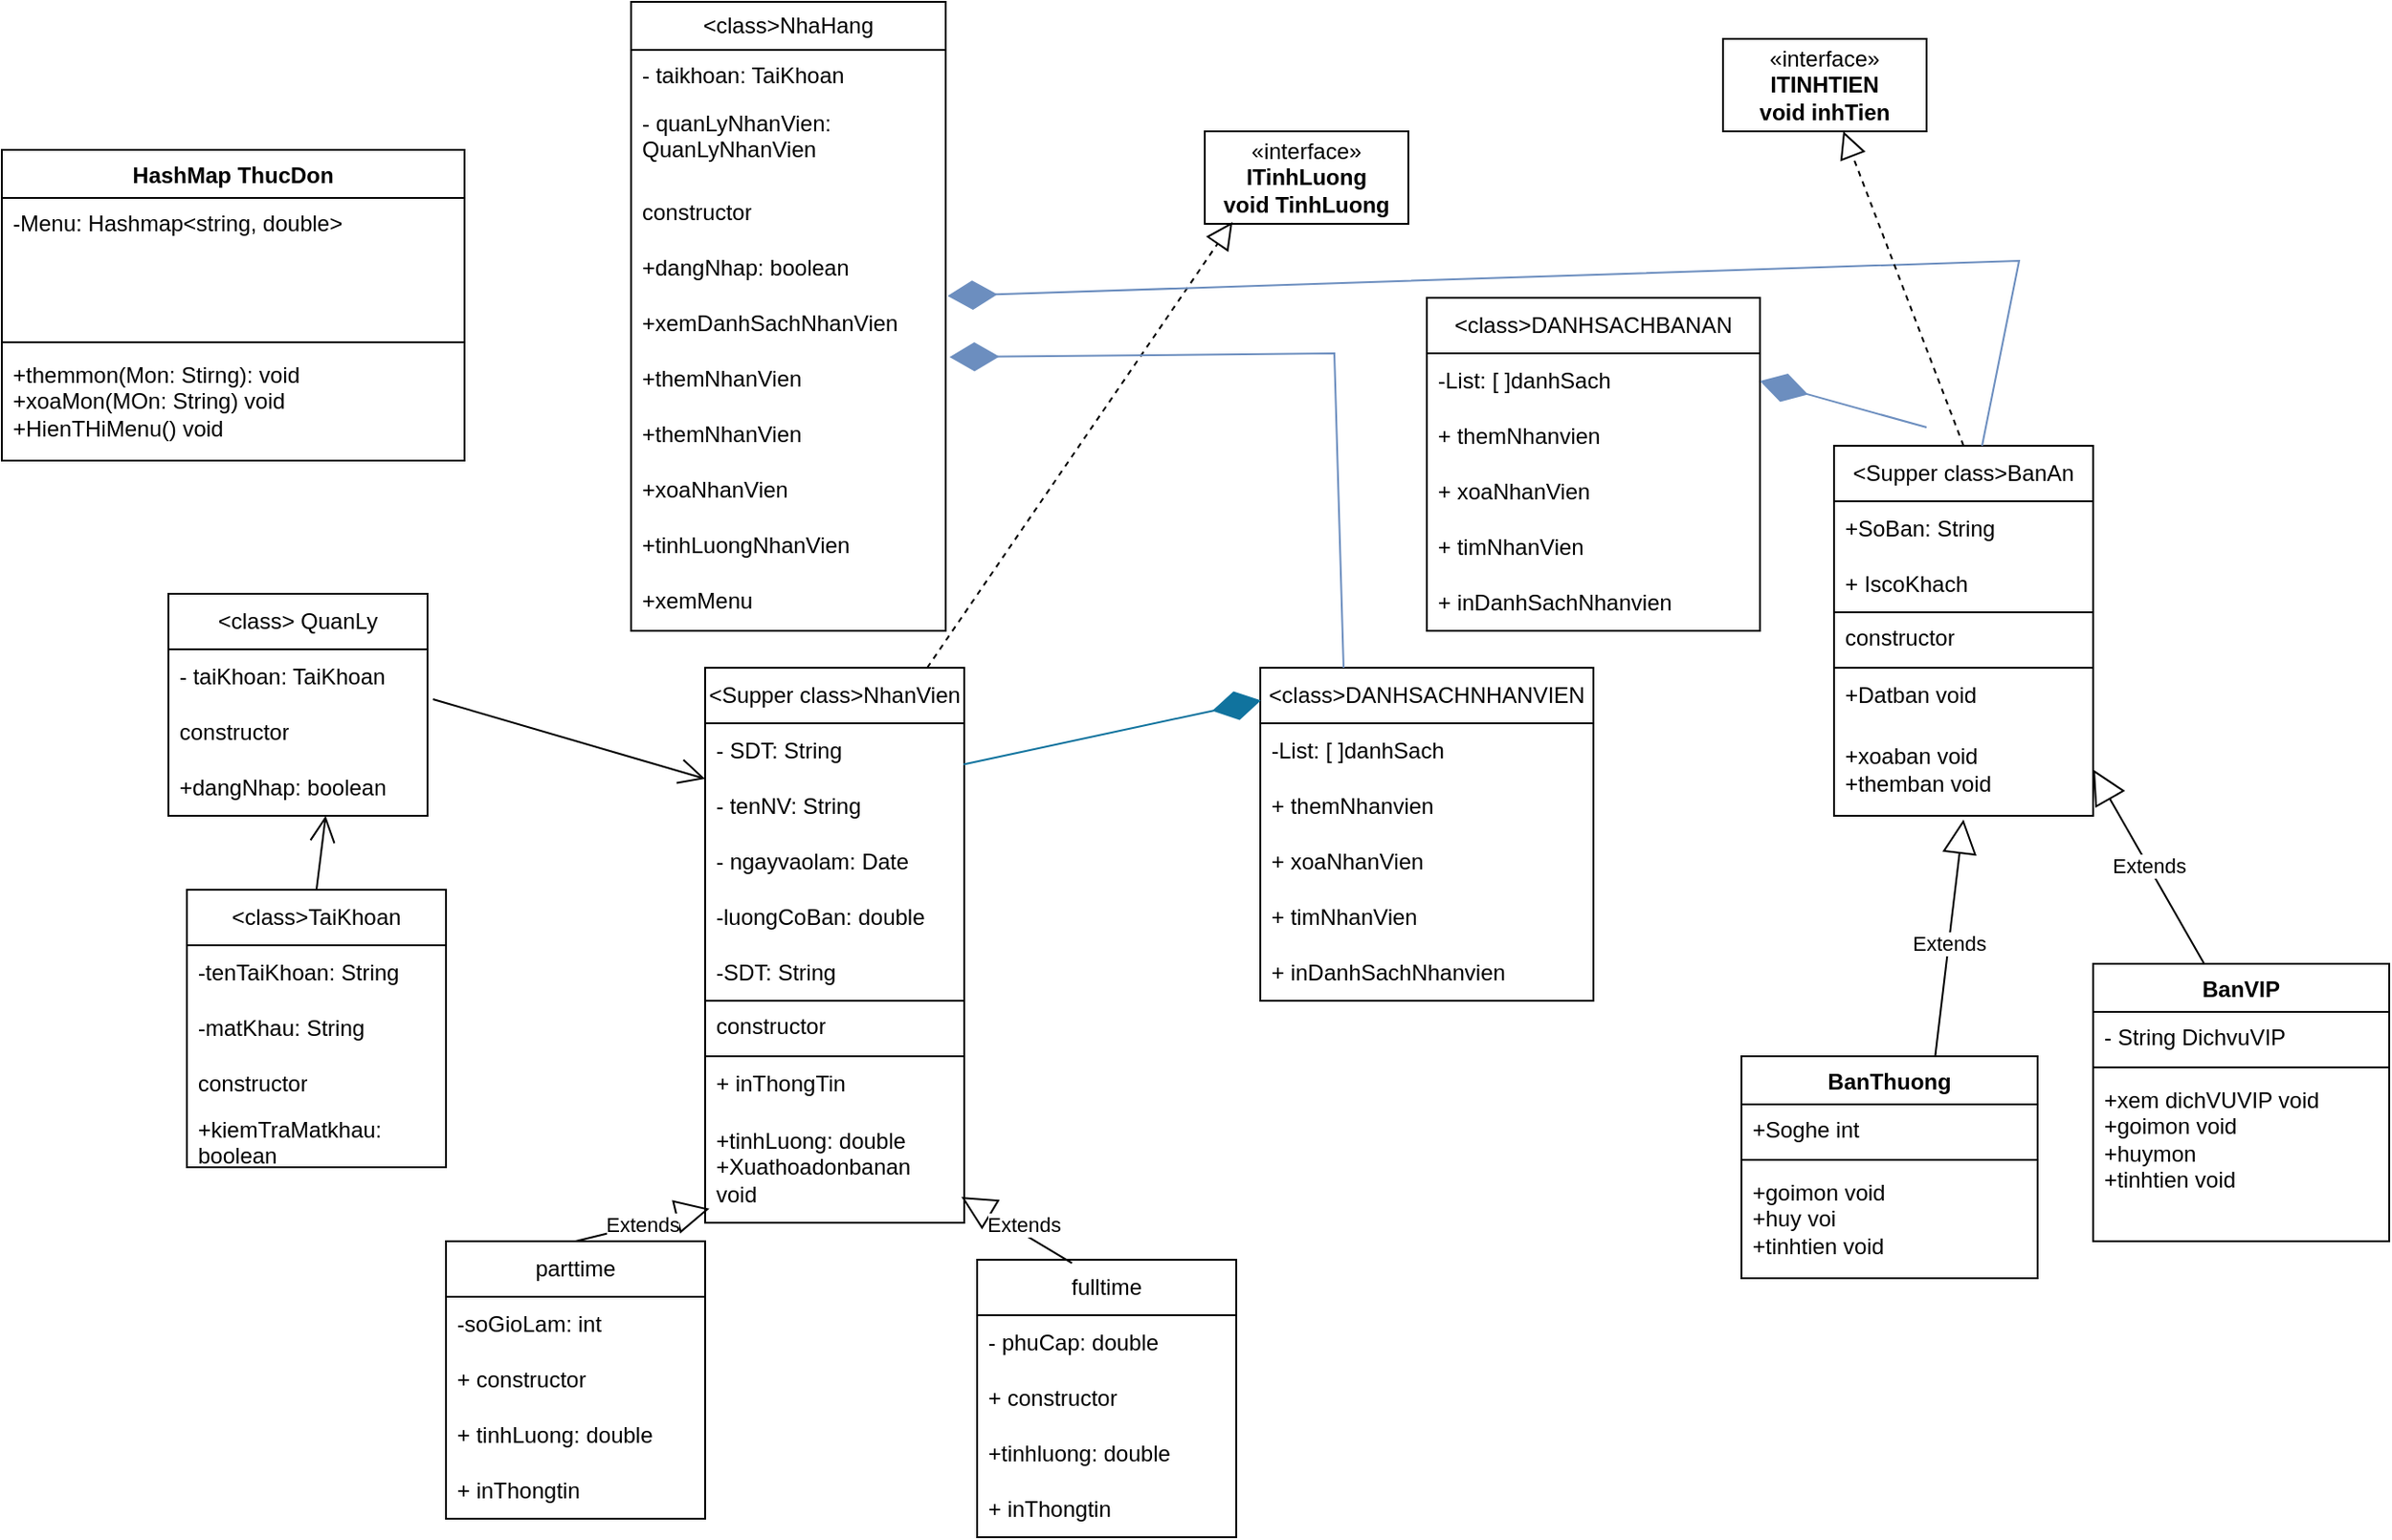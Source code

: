 <mxfile version="25.0.3">
  <diagram name="Trang-1" id="LULvLW1KIduPpgqFY6G2">
    <mxGraphModel dx="1184" dy="625" grid="1" gridSize="10" guides="1" tooltips="1" connect="1" arrows="1" fold="1" page="1" pageScale="1" pageWidth="1654" pageHeight="2336" math="0" shadow="0">
      <root>
        <mxCell id="0" />
        <mxCell id="1" parent="0" />
        <mxCell id="olPiNj3pjFvJZjpQiCiZ-9" value="" style="group" parent="1" vertex="1" connectable="0">
          <mxGeometry x="250" y="50" width="770" height="820" as="geometry" />
        </mxCell>
        <mxCell id="4YUMYSHRzpaiUrm7RpP6-1" value="&amp;lt;Supper class&amp;gt;NhanVien" style="swimlane;fontStyle=0;childLayout=stackLayout;horizontal=1;startSize=30;horizontalStack=0;resizeParent=1;resizeParentMax=0;resizeLast=0;collapsible=1;marginBottom=0;whiteSpace=wrap;html=1;" parent="olPiNj3pjFvJZjpQiCiZ-9" vertex="1">
          <mxGeometry x="290" y="360" width="140" height="300" as="geometry" />
        </mxCell>
        <mxCell id="4YUMYSHRzpaiUrm7RpP6-2" value="- SDT: String" style="text;strokeColor=none;fillColor=none;align=left;verticalAlign=middle;spacingLeft=4;spacingRight=4;overflow=hidden;points=[[0,0.5],[1,0.5]];portConstraint=eastwest;rotatable=0;whiteSpace=wrap;html=1;" parent="4YUMYSHRzpaiUrm7RpP6-1" vertex="1">
          <mxGeometry y="30" width="140" height="30" as="geometry" />
        </mxCell>
        <mxCell id="4YUMYSHRzpaiUrm7RpP6-3" value="- tenNV: String" style="text;strokeColor=none;fillColor=none;align=left;verticalAlign=middle;spacingLeft=4;spacingRight=4;overflow=hidden;points=[[0,0.5],[1,0.5]];portConstraint=eastwest;rotatable=0;whiteSpace=wrap;html=1;" parent="4YUMYSHRzpaiUrm7RpP6-1" vertex="1">
          <mxGeometry y="60" width="140" height="30" as="geometry" />
        </mxCell>
        <mxCell id="olPiNj3pjFvJZjpQiCiZ-5" value="" style="endArrow=open;endFill=1;endSize=12;html=1;rounded=0;entryX=0.607;entryY=1;entryDx=0;entryDy=0;entryPerimeter=0;exitX=1.021;exitY=-0.1;exitDx=0;exitDy=0;exitPerimeter=0;" parent="4YUMYSHRzpaiUrm7RpP6-1" source="4YUMYSHRzpaiUrm7RpP6-36" edge="1">
          <mxGeometry width="160" relative="1" as="geometry">
            <mxPoint x="5" y="130" as="sourcePoint" />
            <mxPoint y="60" as="targetPoint" />
          </mxGeometry>
        </mxCell>
        <mxCell id="4YUMYSHRzpaiUrm7RpP6-18" value="- ngayvaolam: Date" style="text;strokeColor=none;fillColor=none;align=left;verticalAlign=middle;spacingLeft=4;spacingRight=4;overflow=hidden;points=[[0,0.5],[1,0.5]];portConstraint=eastwest;rotatable=0;whiteSpace=wrap;html=1;" parent="4YUMYSHRzpaiUrm7RpP6-1" vertex="1">
          <mxGeometry y="90" width="140" height="30" as="geometry" />
        </mxCell>
        <mxCell id="4YUMYSHRzpaiUrm7RpP6-19" value="-luongCoBan: double" style="text;strokeColor=none;fillColor=none;align=left;verticalAlign=middle;spacingLeft=4;spacingRight=4;overflow=hidden;points=[[0,0.5],[1,0.5]];portConstraint=eastwest;rotatable=0;whiteSpace=wrap;html=1;" parent="4YUMYSHRzpaiUrm7RpP6-1" vertex="1">
          <mxGeometry y="120" width="140" height="30" as="geometry" />
        </mxCell>
        <mxCell id="4YUMYSHRzpaiUrm7RpP6-20" value="-SDT: String" style="text;strokeColor=none;fillColor=none;align=left;verticalAlign=middle;spacingLeft=4;spacingRight=4;overflow=hidden;points=[[0,0.5],[1,0.5]];portConstraint=eastwest;rotatable=0;whiteSpace=wrap;html=1;" parent="4YUMYSHRzpaiUrm7RpP6-1" vertex="1">
          <mxGeometry y="150" width="140" height="30" as="geometry" />
        </mxCell>
        <mxCell id="4YUMYSHRzpaiUrm7RpP6-21" value="constructor" style="text;strokeColor=default;fillColor=none;align=left;verticalAlign=top;spacingLeft=4;spacingRight=4;overflow=hidden;points=[[0,0.5],[1,0.5]];portConstraint=eastwest;rotatable=0;whiteSpace=wrap;html=1;" parent="4YUMYSHRzpaiUrm7RpP6-1" vertex="1">
          <mxGeometry y="180" width="140" height="30" as="geometry" />
        </mxCell>
        <mxCell id="4YUMYSHRzpaiUrm7RpP6-23" value="+ inThongTin" style="text;strokeColor=none;fillColor=none;align=left;verticalAlign=middle;spacingLeft=4;spacingRight=4;overflow=hidden;points=[[0,0.5],[1,0.5]];portConstraint=eastwest;rotatable=0;whiteSpace=wrap;html=1;" parent="4YUMYSHRzpaiUrm7RpP6-1" vertex="1">
          <mxGeometry y="210" width="140" height="30" as="geometry" />
        </mxCell>
        <mxCell id="4YUMYSHRzpaiUrm7RpP6-22" value="+tinhLuong: double&lt;div&gt;+Xuathoadonbanan void&lt;/div&gt;" style="text;strokeColor=none;fillColor=none;align=left;verticalAlign=middle;spacingLeft=4;spacingRight=4;overflow=hidden;points=[[0,0.5],[1,0.5]];portConstraint=eastwest;rotatable=0;whiteSpace=wrap;html=1;" parent="4YUMYSHRzpaiUrm7RpP6-1" vertex="1">
          <mxGeometry y="240" width="140" height="60" as="geometry" />
        </mxCell>
        <mxCell id="4YUMYSHRzpaiUrm7RpP6-5" value="parttime" style="swimlane;fontStyle=0;childLayout=stackLayout;horizontal=1;startSize=30;horizontalStack=0;resizeParent=1;resizeParentMax=0;resizeLast=0;collapsible=1;marginBottom=0;whiteSpace=wrap;html=1;" parent="olPiNj3pjFvJZjpQiCiZ-9" vertex="1">
          <mxGeometry x="150" y="670" width="140" height="150" as="geometry" />
        </mxCell>
        <mxCell id="4YUMYSHRzpaiUrm7RpP6-6" value="-soGioLam: int" style="text;strokeColor=none;fillColor=none;align=left;verticalAlign=middle;spacingLeft=4;spacingRight=4;overflow=hidden;points=[[0,0.5],[1,0.5]];portConstraint=eastwest;rotatable=0;whiteSpace=wrap;html=1;" parent="4YUMYSHRzpaiUrm7RpP6-5" vertex="1">
          <mxGeometry y="30" width="140" height="30" as="geometry" />
        </mxCell>
        <mxCell id="4YUMYSHRzpaiUrm7RpP6-7" value="+ constructor" style="text;strokeColor=none;fillColor=none;align=left;verticalAlign=middle;spacingLeft=4;spacingRight=4;overflow=hidden;points=[[0,0.5],[1,0.5]];portConstraint=eastwest;rotatable=0;whiteSpace=wrap;html=1;" parent="4YUMYSHRzpaiUrm7RpP6-5" vertex="1">
          <mxGeometry y="60" width="140" height="30" as="geometry" />
        </mxCell>
        <mxCell id="4YUMYSHRzpaiUrm7RpP6-17" value="+ tinhLuong: double" style="text;strokeColor=none;fillColor=none;align=left;verticalAlign=middle;spacingLeft=4;spacingRight=4;overflow=hidden;points=[[0,0.5],[1,0.5]];portConstraint=eastwest;rotatable=0;whiteSpace=wrap;html=1;" parent="4YUMYSHRzpaiUrm7RpP6-5" vertex="1">
          <mxGeometry y="90" width="140" height="30" as="geometry" />
        </mxCell>
        <mxCell id="4YUMYSHRzpaiUrm7RpP6-8" value="+ inThongtin" style="text;strokeColor=none;fillColor=none;align=left;verticalAlign=middle;spacingLeft=4;spacingRight=4;overflow=hidden;points=[[0,0.5],[1,0.5]];portConstraint=eastwest;rotatable=0;whiteSpace=wrap;html=1;" parent="4YUMYSHRzpaiUrm7RpP6-5" vertex="1">
          <mxGeometry y="120" width="140" height="30" as="geometry" />
        </mxCell>
        <mxCell id="4YUMYSHRzpaiUrm7RpP6-9" value="fulltime" style="swimlane;fontStyle=0;childLayout=stackLayout;horizontal=1;startSize=30;horizontalStack=0;resizeParent=1;resizeParentMax=0;resizeLast=0;collapsible=1;marginBottom=0;whiteSpace=wrap;html=1;" parent="olPiNj3pjFvJZjpQiCiZ-9" vertex="1">
          <mxGeometry x="437" y="680" width="140" height="150" as="geometry" />
        </mxCell>
        <mxCell id="4YUMYSHRzpaiUrm7RpP6-10" value="- phuCap: double" style="text;strokeColor=none;fillColor=none;align=left;verticalAlign=middle;spacingLeft=4;spacingRight=4;overflow=hidden;points=[[0,0.5],[1,0.5]];portConstraint=eastwest;rotatable=0;whiteSpace=wrap;html=1;" parent="4YUMYSHRzpaiUrm7RpP6-9" vertex="1">
          <mxGeometry y="30" width="140" height="30" as="geometry" />
        </mxCell>
        <mxCell id="4YUMYSHRzpaiUrm7RpP6-11" value="+ constructor" style="text;strokeColor=none;fillColor=none;align=left;verticalAlign=middle;spacingLeft=4;spacingRight=4;overflow=hidden;points=[[0,0.5],[1,0.5]];portConstraint=eastwest;rotatable=0;whiteSpace=wrap;html=1;" parent="4YUMYSHRzpaiUrm7RpP6-9" vertex="1">
          <mxGeometry y="60" width="140" height="30" as="geometry" />
        </mxCell>
        <mxCell id="4YUMYSHRzpaiUrm7RpP6-12" value="+tinhluong: double" style="text;strokeColor=none;fillColor=none;align=left;verticalAlign=middle;spacingLeft=4;spacingRight=4;overflow=hidden;points=[[0,0.5],[1,0.5]];portConstraint=eastwest;rotatable=0;whiteSpace=wrap;html=1;" parent="4YUMYSHRzpaiUrm7RpP6-9" vertex="1">
          <mxGeometry y="90" width="140" height="30" as="geometry" />
        </mxCell>
        <mxCell id="4YUMYSHRzpaiUrm7RpP6-15" value="+ inThongtin" style="text;strokeColor=none;fillColor=none;align=left;verticalAlign=middle;spacingLeft=4;spacingRight=4;overflow=hidden;points=[[0,0.5],[1,0.5]];portConstraint=eastwest;rotatable=0;whiteSpace=wrap;html=1;" parent="4YUMYSHRzpaiUrm7RpP6-9" vertex="1">
          <mxGeometry y="120" width="140" height="30" as="geometry" />
        </mxCell>
        <mxCell id="4YUMYSHRzpaiUrm7RpP6-24" value="&amp;lt;class&amp;gt;DANHSACHNHANVIEN" style="swimlane;fontStyle=0;childLayout=stackLayout;horizontal=1;startSize=30;horizontalStack=0;resizeParent=1;resizeParentMax=0;resizeLast=0;collapsible=1;marginBottom=0;whiteSpace=wrap;html=1;" parent="olPiNj3pjFvJZjpQiCiZ-9" vertex="1">
          <mxGeometry x="590" y="360" width="180" height="180" as="geometry" />
        </mxCell>
        <mxCell id="4YUMYSHRzpaiUrm7RpP6-25" value="-List: [ ]danhSach" style="text;strokeColor=none;fillColor=none;align=left;verticalAlign=middle;spacingLeft=4;spacingRight=4;overflow=hidden;points=[[0,0.5],[1,0.5]];portConstraint=eastwest;rotatable=0;whiteSpace=wrap;html=1;" parent="4YUMYSHRzpaiUrm7RpP6-24" vertex="1">
          <mxGeometry y="30" width="180" height="30" as="geometry" />
        </mxCell>
        <mxCell id="4YUMYSHRzpaiUrm7RpP6-26" value="+ themNhanvien" style="text;strokeColor=none;fillColor=none;align=left;verticalAlign=middle;spacingLeft=4;spacingRight=4;overflow=hidden;points=[[0,0.5],[1,0.5]];portConstraint=eastwest;rotatable=0;whiteSpace=wrap;html=1;" parent="4YUMYSHRzpaiUrm7RpP6-24" vertex="1">
          <mxGeometry y="60" width="180" height="30" as="geometry" />
        </mxCell>
        <mxCell id="4YUMYSHRzpaiUrm7RpP6-27" value="+ xoaNhanVien&lt;span style=&quot;white-space: pre;&quot;&gt;&#x9;&lt;/span&gt;" style="text;strokeColor=none;fillColor=none;align=left;verticalAlign=middle;spacingLeft=4;spacingRight=4;overflow=hidden;points=[[0,0.5],[1,0.5]];portConstraint=eastwest;rotatable=0;whiteSpace=wrap;html=1;" parent="4YUMYSHRzpaiUrm7RpP6-24" vertex="1">
          <mxGeometry y="90" width="180" height="30" as="geometry" />
        </mxCell>
        <mxCell id="4YUMYSHRzpaiUrm7RpP6-28" value="+ timNhanVien" style="text;strokeColor=none;fillColor=none;align=left;verticalAlign=middle;spacingLeft=4;spacingRight=4;overflow=hidden;points=[[0,0.5],[1,0.5]];portConstraint=eastwest;rotatable=0;whiteSpace=wrap;html=1;" parent="4YUMYSHRzpaiUrm7RpP6-24" vertex="1">
          <mxGeometry y="120" width="180" height="30" as="geometry" />
        </mxCell>
        <mxCell id="4YUMYSHRzpaiUrm7RpP6-29" value="+ inDanhSachNhanvien" style="text;strokeColor=none;fillColor=none;align=left;verticalAlign=middle;spacingLeft=4;spacingRight=4;overflow=hidden;points=[[0,0.5],[1,0.5]];portConstraint=eastwest;rotatable=0;whiteSpace=wrap;html=1;" parent="4YUMYSHRzpaiUrm7RpP6-24" vertex="1">
          <mxGeometry y="150" width="180" height="30" as="geometry" />
        </mxCell>
        <mxCell id="4YUMYSHRzpaiUrm7RpP6-34" value="&amp;lt;class&amp;gt; QuanLy" style="swimlane;fontStyle=0;childLayout=stackLayout;horizontal=1;startSize=30;horizontalStack=0;resizeParent=1;resizeParentMax=0;resizeLast=0;collapsible=1;marginBottom=0;whiteSpace=wrap;html=1;" parent="olPiNj3pjFvJZjpQiCiZ-9" vertex="1">
          <mxGeometry y="320" width="140" height="120" as="geometry" />
        </mxCell>
        <mxCell id="4YUMYSHRzpaiUrm7RpP6-35" value="- taiKhoan: TaiKhoan" style="text;strokeColor=none;fillColor=none;align=left;verticalAlign=middle;spacingLeft=4;spacingRight=4;overflow=hidden;points=[[0,0.5],[1,0.5]];portConstraint=eastwest;rotatable=0;whiteSpace=wrap;html=1;" parent="4YUMYSHRzpaiUrm7RpP6-34" vertex="1">
          <mxGeometry y="30" width="140" height="30" as="geometry" />
        </mxCell>
        <mxCell id="4YUMYSHRzpaiUrm7RpP6-36" value="constructor" style="text;strokeColor=none;fillColor=none;align=left;verticalAlign=middle;spacingLeft=4;spacingRight=4;overflow=hidden;points=[[0,0.5],[1,0.5]];portConstraint=eastwest;rotatable=0;whiteSpace=wrap;html=1;" parent="4YUMYSHRzpaiUrm7RpP6-34" vertex="1">
          <mxGeometry y="60" width="140" height="30" as="geometry" />
        </mxCell>
        <mxCell id="4YUMYSHRzpaiUrm7RpP6-37" value="+dangNhap: boolean" style="text;strokeColor=none;fillColor=none;align=left;verticalAlign=middle;spacingLeft=4;spacingRight=4;overflow=hidden;points=[[0,0.5],[1,0.5]];portConstraint=eastwest;rotatable=0;whiteSpace=wrap;html=1;" parent="4YUMYSHRzpaiUrm7RpP6-34" vertex="1">
          <mxGeometry y="90" width="140" height="30" as="geometry" />
        </mxCell>
        <mxCell id="4YUMYSHRzpaiUrm7RpP6-38" value="&amp;lt;class&amp;gt;TaiKhoan" style="swimlane;fontStyle=0;childLayout=stackLayout;horizontal=1;startSize=30;horizontalStack=0;resizeParent=1;resizeParentMax=0;resizeLast=0;collapsible=1;marginBottom=0;whiteSpace=wrap;html=1;" parent="olPiNj3pjFvJZjpQiCiZ-9" vertex="1">
          <mxGeometry x="10" y="480" width="140" height="150" as="geometry" />
        </mxCell>
        <mxCell id="4YUMYSHRzpaiUrm7RpP6-39" value="-tenTaiKhoan: String" style="text;strokeColor=none;fillColor=none;align=left;verticalAlign=middle;spacingLeft=4;spacingRight=4;overflow=hidden;points=[[0,0.5],[1,0.5]];portConstraint=eastwest;rotatable=0;whiteSpace=wrap;html=1;" parent="4YUMYSHRzpaiUrm7RpP6-38" vertex="1">
          <mxGeometry y="30" width="140" height="30" as="geometry" />
        </mxCell>
        <mxCell id="4YUMYSHRzpaiUrm7RpP6-40" value="-matKhau: String" style="text;strokeColor=none;fillColor=none;align=left;verticalAlign=middle;spacingLeft=4;spacingRight=4;overflow=hidden;points=[[0,0.5],[1,0.5]];portConstraint=eastwest;rotatable=0;whiteSpace=wrap;html=1;" parent="4YUMYSHRzpaiUrm7RpP6-38" vertex="1">
          <mxGeometry y="60" width="140" height="30" as="geometry" />
        </mxCell>
        <mxCell id="4YUMYSHRzpaiUrm7RpP6-43" value="constructor" style="text;strokeColor=none;fillColor=none;align=left;verticalAlign=middle;spacingLeft=4;spacingRight=4;overflow=hidden;points=[[0,0.5],[1,0.5]];portConstraint=eastwest;rotatable=0;whiteSpace=wrap;html=1;" parent="4YUMYSHRzpaiUrm7RpP6-38" vertex="1">
          <mxGeometry y="90" width="140" height="30" as="geometry" />
        </mxCell>
        <mxCell id="4YUMYSHRzpaiUrm7RpP6-41" value="+kiemTraMatkhau: boolean" style="text;strokeColor=none;fillColor=none;align=left;verticalAlign=middle;spacingLeft=4;spacingRight=4;overflow=hidden;points=[[0,0.5],[1,0.5]];portConstraint=eastwest;rotatable=0;whiteSpace=wrap;html=1;" parent="4YUMYSHRzpaiUrm7RpP6-38" vertex="1">
          <mxGeometry y="120" width="140" height="30" as="geometry" />
        </mxCell>
        <mxCell id="Eg8PruuSy8XvjrYXQFky-22" value="" style="endArrow=diamondThin;endFill=1;endSize=24;html=1;rounded=0;exitX=0.997;exitY=0.74;exitDx=0;exitDy=0;entryX=0.002;entryY=0.098;entryDx=0;entryDy=0;entryPerimeter=0;exitPerimeter=0;fillColor=#b1ddf0;strokeColor=#10739e;" parent="olPiNj3pjFvJZjpQiCiZ-9" source="4YUMYSHRzpaiUrm7RpP6-2" target="4YUMYSHRzpaiUrm7RpP6-24" edge="1">
          <mxGeometry width="160" relative="1" as="geometry">
            <mxPoint x="440" y="290" as="sourcePoint" />
            <mxPoint x="590" y="290" as="targetPoint" />
          </mxGeometry>
        </mxCell>
        <mxCell id="Eg8PruuSy8XvjrYXQFky-23" value="Extends" style="endArrow=block;endSize=16;endFill=0;html=1;rounded=0;entryX=0.017;entryY=0.873;entryDx=0;entryDy=0;entryPerimeter=0;exitX=0.5;exitY=0;exitDx=0;exitDy=0;" parent="olPiNj3pjFvJZjpQiCiZ-9" source="4YUMYSHRzpaiUrm7RpP6-5" target="4YUMYSHRzpaiUrm7RpP6-22" edge="1">
          <mxGeometry width="160" relative="1" as="geometry">
            <mxPoint x="140" y="540" as="sourcePoint" />
            <mxPoint x="300" y="540" as="targetPoint" />
          </mxGeometry>
        </mxCell>
        <mxCell id="Eg8PruuSy8XvjrYXQFky-24" value="Extends" style="endArrow=block;endSize=16;endFill=0;html=1;rounded=0;exitX=0.366;exitY=0.012;exitDx=0;exitDy=0;exitPerimeter=0;entryX=0.989;entryY=0.767;entryDx=0;entryDy=0;entryPerimeter=0;" parent="olPiNj3pjFvJZjpQiCiZ-9" source="4YUMYSHRzpaiUrm7RpP6-9" target="4YUMYSHRzpaiUrm7RpP6-22" edge="1">
          <mxGeometry x="-0.053" y="-5" width="160" relative="1" as="geometry">
            <mxPoint x="400" y="550" as="sourcePoint" />
            <mxPoint x="439" y="510" as="targetPoint" />
            <mxPoint as="offset" />
          </mxGeometry>
        </mxCell>
        <mxCell id="Eg8PruuSy8XvjrYXQFky-28" value="&amp;lt;class&amp;gt;NhaHang" style="swimlane;fontStyle=0;childLayout=stackLayout;horizontal=1;startSize=26;fillColor=none;horizontalStack=0;resizeParent=1;resizeParentMax=0;resizeLast=0;collapsible=1;marginBottom=0;whiteSpace=wrap;html=1;" parent="olPiNj3pjFvJZjpQiCiZ-9" vertex="1">
          <mxGeometry x="250" width="170" height="340" as="geometry" />
        </mxCell>
        <mxCell id="Eg8PruuSy8XvjrYXQFky-29" value="- taikhoan: TaiKhoan" style="text;strokeColor=none;fillColor=none;align=left;verticalAlign=top;spacingLeft=4;spacingRight=4;overflow=hidden;rotatable=0;points=[[0,0.5],[1,0.5]];portConstraint=eastwest;whiteSpace=wrap;html=1;" parent="Eg8PruuSy8XvjrYXQFky-28" vertex="1">
          <mxGeometry y="26" width="170" height="26" as="geometry" />
        </mxCell>
        <mxCell id="Eg8PruuSy8XvjrYXQFky-30" value="- quanLyNhanVien: QuanLyNhanVien" style="text;strokeColor=none;fillColor=none;align=left;verticalAlign=top;spacingLeft=4;spacingRight=4;overflow=hidden;rotatable=0;points=[[0,0.5],[1,0.5]];portConstraint=eastwest;whiteSpace=wrap;html=1;" parent="Eg8PruuSy8XvjrYXQFky-28" vertex="1">
          <mxGeometry y="52" width="170" height="48" as="geometry" />
        </mxCell>
        <mxCell id="Eg8PruuSy8XvjrYXQFky-31" value="constructor" style="text;strokeColor=none;fillColor=none;align=left;verticalAlign=top;spacingLeft=4;spacingRight=4;overflow=hidden;rotatable=0;points=[[0,0.5],[1,0.5]];portConstraint=eastwest;whiteSpace=wrap;html=1;" parent="Eg8PruuSy8XvjrYXQFky-28" vertex="1">
          <mxGeometry y="100" width="170" height="30" as="geometry" />
        </mxCell>
        <mxCell id="Eg8PruuSy8XvjrYXQFky-32" value="+dangNhap: boolean" style="text;strokeColor=none;fillColor=none;align=left;verticalAlign=top;spacingLeft=4;spacingRight=4;overflow=hidden;rotatable=0;points=[[0,0.5],[1,0.5]];portConstraint=eastwest;whiteSpace=wrap;html=1;" parent="Eg8PruuSy8XvjrYXQFky-28" vertex="1">
          <mxGeometry y="130" width="170" height="30" as="geometry" />
        </mxCell>
        <mxCell id="Eg8PruuSy8XvjrYXQFky-33" value="+xemDanhSachNhanVien" style="text;strokeColor=none;fillColor=none;align=left;verticalAlign=top;spacingLeft=4;spacingRight=4;overflow=hidden;rotatable=0;points=[[0,0.5],[1,0.5]];portConstraint=eastwest;whiteSpace=wrap;html=1;" parent="Eg8PruuSy8XvjrYXQFky-28" vertex="1">
          <mxGeometry y="160" width="170" height="30" as="geometry" />
        </mxCell>
        <mxCell id="Eg8PruuSy8XvjrYXQFky-34" value="+themNhanVien" style="text;strokeColor=none;fillColor=none;align=left;verticalAlign=top;spacingLeft=4;spacingRight=4;overflow=hidden;rotatable=0;points=[[0,0.5],[1,0.5]];portConstraint=eastwest;whiteSpace=wrap;html=1;" parent="Eg8PruuSy8XvjrYXQFky-28" vertex="1">
          <mxGeometry y="190" width="170" height="30" as="geometry" />
        </mxCell>
        <mxCell id="olPiNj3pjFvJZjpQiCiZ-25" value="+themNhanVien" style="text;strokeColor=none;fillColor=none;align=left;verticalAlign=top;spacingLeft=4;spacingRight=4;overflow=hidden;rotatable=0;points=[[0,0.5],[1,0.5]];portConstraint=eastwest;whiteSpace=wrap;html=1;" parent="Eg8PruuSy8XvjrYXQFky-28" vertex="1">
          <mxGeometry y="220" width="170" height="30" as="geometry" />
        </mxCell>
        <mxCell id="Eg8PruuSy8XvjrYXQFky-36" value="+xoaNhanVien" style="text;strokeColor=none;fillColor=none;align=left;verticalAlign=top;spacingLeft=4;spacingRight=4;overflow=hidden;rotatable=0;points=[[0,0.5],[1,0.5]];portConstraint=eastwest;whiteSpace=wrap;html=1;" parent="Eg8PruuSy8XvjrYXQFky-28" vertex="1">
          <mxGeometry y="250" width="170" height="30" as="geometry" />
        </mxCell>
        <mxCell id="Eg8PruuSy8XvjrYXQFky-37" value="+tinhLuongNhanVien" style="text;strokeColor=none;fillColor=none;align=left;verticalAlign=top;spacingLeft=4;spacingRight=4;overflow=hidden;rotatable=0;points=[[0,0.5],[1,0.5]];portConstraint=eastwest;whiteSpace=wrap;html=1;" parent="Eg8PruuSy8XvjrYXQFky-28" vertex="1">
          <mxGeometry y="280" width="170" height="30" as="geometry" />
        </mxCell>
        <mxCell id="Eg8PruuSy8XvjrYXQFky-38" value="+xemMenu" style="text;strokeColor=none;fillColor=none;align=left;verticalAlign=top;spacingLeft=4;spacingRight=4;overflow=hidden;rotatable=0;points=[[0,0.5],[1,0.5]];portConstraint=eastwest;whiteSpace=wrap;html=1;" parent="Eg8PruuSy8XvjrYXQFky-28" vertex="1">
          <mxGeometry y="310" width="170" height="30" as="geometry" />
        </mxCell>
        <mxCell id="olPiNj3pjFvJZjpQiCiZ-4" value="" style="endArrow=open;endFill=1;endSize=12;html=1;rounded=0;entryX=0.607;entryY=1;entryDx=0;entryDy=0;entryPerimeter=0;exitX=0.5;exitY=0;exitDx=0;exitDy=0;" parent="olPiNj3pjFvJZjpQiCiZ-9" source="4YUMYSHRzpaiUrm7RpP6-38" target="4YUMYSHRzpaiUrm7RpP6-37" edge="1">
          <mxGeometry width="160" relative="1" as="geometry">
            <mxPoint x="90" y="500" as="sourcePoint" />
            <mxPoint x="250" y="500" as="targetPoint" />
          </mxGeometry>
        </mxCell>
        <mxCell id="olPiNj3pjFvJZjpQiCiZ-7" value="«interface»&lt;br&gt;&lt;b&gt;ITinhLuong&lt;/b&gt;&lt;div&gt;&lt;b&gt;void TinhLuong&lt;/b&gt;&lt;/div&gt;" style="html=1;whiteSpace=wrap;" parent="olPiNj3pjFvJZjpQiCiZ-9" vertex="1">
          <mxGeometry x="560" y="70" width="110" height="50" as="geometry" />
        </mxCell>
        <mxCell id="olPiNj3pjFvJZjpQiCiZ-8" value="" style="endArrow=block;dashed=1;endFill=0;endSize=12;html=1;rounded=0;entryX=0.136;entryY=0.98;entryDx=0;entryDy=0;entryPerimeter=0;" parent="olPiNj3pjFvJZjpQiCiZ-9" target="olPiNj3pjFvJZjpQiCiZ-7" edge="1">
          <mxGeometry width="160" relative="1" as="geometry">
            <mxPoint x="410" y="360" as="sourcePoint" />
            <mxPoint x="590" y="350" as="targetPoint" />
          </mxGeometry>
        </mxCell>
        <mxCell id="olPiNj3pjFvJZjpQiCiZ-24" value="" style="endArrow=diamondThin;endFill=1;endSize=24;html=1;rounded=0;entryX=1.012;entryY=0.067;entryDx=0;entryDy=0;entryPerimeter=0;exitX=0.25;exitY=0;exitDx=0;exitDy=0;fillColor=#dae8fc;strokeColor=#6c8ebf;gradientColor=#7ea6e0;" parent="olPiNj3pjFvJZjpQiCiZ-9" source="4YUMYSHRzpaiUrm7RpP6-24" target="Eg8PruuSy8XvjrYXQFky-34" edge="1">
          <mxGeometry width="160" relative="1" as="geometry">
            <mxPoint x="630" y="350" as="sourcePoint" />
            <mxPoint x="790" y="350" as="targetPoint" />
            <Array as="points">
              <mxPoint x="630" y="190" />
            </Array>
          </mxGeometry>
        </mxCell>
        <mxCell id="olPiNj3pjFvJZjpQiCiZ-10" value="HashMap ThucDon" style="swimlane;fontStyle=1;align=center;verticalAlign=top;childLayout=stackLayout;horizontal=1;startSize=26;horizontalStack=0;resizeParent=1;resizeParentMax=0;resizeLast=0;collapsible=1;marginBottom=0;whiteSpace=wrap;html=1;swimlaneFillColor=default;" parent="1" vertex="1">
          <mxGeometry x="160" y="130" width="250" height="168" as="geometry" />
        </mxCell>
        <mxCell id="olPiNj3pjFvJZjpQiCiZ-11" value="-Menu: Hashmap&amp;lt;string, double&amp;gt;" style="text;strokeColor=none;fillColor=none;align=left;verticalAlign=top;spacingLeft=4;spacingRight=4;overflow=hidden;rotatable=0;points=[[0,0.5],[1,0.5]];portConstraint=eastwest;whiteSpace=wrap;html=1;" parent="olPiNj3pjFvJZjpQiCiZ-10" vertex="1">
          <mxGeometry y="26" width="250" height="74" as="geometry" />
        </mxCell>
        <mxCell id="olPiNj3pjFvJZjpQiCiZ-12" value="" style="line;strokeWidth=1;fillColor=none;align=left;verticalAlign=middle;spacingTop=-1;spacingLeft=3;spacingRight=3;rotatable=0;labelPosition=right;points=[];portConstraint=eastwest;strokeColor=inherit;" parent="olPiNj3pjFvJZjpQiCiZ-10" vertex="1">
          <mxGeometry y="100" width="250" height="8" as="geometry" />
        </mxCell>
        <mxCell id="olPiNj3pjFvJZjpQiCiZ-13" value="+themmon(Mon: Stirng): void&lt;div&gt;+xoaMon(MOn: String) void&lt;/div&gt;&lt;div&gt;+HienTHiMenu() void&lt;/div&gt;" style="text;strokeColor=none;fillColor=none;align=left;verticalAlign=top;spacingLeft=4;spacingRight=4;overflow=hidden;rotatable=0;points=[[0,0.5],[1,0.5]];portConstraint=eastwest;whiteSpace=wrap;html=1;swimlaneFillColor=default;" parent="olPiNj3pjFvJZjpQiCiZ-10" vertex="1">
          <mxGeometry y="108" width="250" height="60" as="geometry" />
        </mxCell>
        <mxCell id="olPiNj3pjFvJZjpQiCiZ-23" value="«interface»&lt;br&gt;&lt;b&gt;ITINHTIEN&lt;/b&gt;&lt;div&gt;&lt;b&gt;void inhTien&lt;/b&gt;&lt;/div&gt;" style="html=1;whiteSpace=wrap;" parent="1" vertex="1">
          <mxGeometry x="1090" y="70" width="110" height="50" as="geometry" />
        </mxCell>
        <mxCell id="olPiNj3pjFvJZjpQiCiZ-90" value="&amp;lt;Supper class&amp;gt;BanAn" style="swimlane;fontStyle=0;childLayout=stackLayout;horizontal=1;startSize=30;horizontalStack=0;resizeParent=1;resizeParentMax=0;resizeLast=0;collapsible=1;marginBottom=0;whiteSpace=wrap;html=1;" parent="1" vertex="1">
          <mxGeometry x="1150" y="290" width="140" height="200" as="geometry" />
        </mxCell>
        <mxCell id="olPiNj3pjFvJZjpQiCiZ-91" value="+SoBan: String" style="text;strokeColor=none;fillColor=none;align=left;verticalAlign=middle;spacingLeft=4;spacingRight=4;overflow=hidden;points=[[0,0.5],[1,0.5]];portConstraint=eastwest;rotatable=0;whiteSpace=wrap;html=1;" parent="olPiNj3pjFvJZjpQiCiZ-90" vertex="1">
          <mxGeometry y="30" width="140" height="30" as="geometry" />
        </mxCell>
        <mxCell id="olPiNj3pjFvJZjpQiCiZ-92" value="+ IscoKhach" style="text;strokeColor=none;fillColor=none;align=left;verticalAlign=middle;spacingLeft=4;spacingRight=4;overflow=hidden;points=[[0,0.5],[1,0.5]];portConstraint=eastwest;rotatable=0;whiteSpace=wrap;html=1;" parent="olPiNj3pjFvJZjpQiCiZ-90" vertex="1">
          <mxGeometry y="60" width="140" height="30" as="geometry" />
        </mxCell>
        <mxCell id="olPiNj3pjFvJZjpQiCiZ-97" value="constructor" style="text;strokeColor=default;fillColor=none;align=left;verticalAlign=top;spacingLeft=4;spacingRight=4;overflow=hidden;points=[[0,0.5],[1,0.5]];portConstraint=eastwest;rotatable=0;whiteSpace=wrap;html=1;" parent="olPiNj3pjFvJZjpQiCiZ-90" vertex="1">
          <mxGeometry y="90" width="140" height="30" as="geometry" />
        </mxCell>
        <mxCell id="olPiNj3pjFvJZjpQiCiZ-98" value="+Datban void" style="text;strokeColor=none;fillColor=none;align=left;verticalAlign=middle;spacingLeft=4;spacingRight=4;overflow=hidden;points=[[0,0.5],[1,0.5]];portConstraint=eastwest;rotatable=0;whiteSpace=wrap;html=1;" parent="olPiNj3pjFvJZjpQiCiZ-90" vertex="1">
          <mxGeometry y="120" width="140" height="30" as="geometry" />
        </mxCell>
        <mxCell id="olPiNj3pjFvJZjpQiCiZ-99" value="+xoaban void&lt;div&gt;+themban void&lt;/div&gt;" style="text;strokeColor=none;fillColor=none;align=left;verticalAlign=middle;spacingLeft=4;spacingRight=4;overflow=hidden;points=[[0,0.5],[1,0.5]];portConstraint=eastwest;rotatable=0;whiteSpace=wrap;html=1;" parent="olPiNj3pjFvJZjpQiCiZ-90" vertex="1">
          <mxGeometry y="150" width="140" height="50" as="geometry" />
        </mxCell>
        <mxCell id="olPiNj3pjFvJZjpQiCiZ-104" value="BanVIP" style="swimlane;fontStyle=1;align=center;verticalAlign=top;childLayout=stackLayout;horizontal=1;startSize=26;horizontalStack=0;resizeParent=1;resizeParentMax=0;resizeLast=0;collapsible=1;marginBottom=0;whiteSpace=wrap;html=1;" parent="1" vertex="1">
          <mxGeometry x="1290" y="570" width="160" height="150" as="geometry" />
        </mxCell>
        <mxCell id="olPiNj3pjFvJZjpQiCiZ-105" value="- String DichvuVIP" style="text;strokeColor=none;fillColor=none;align=left;verticalAlign=top;spacingLeft=4;spacingRight=4;overflow=hidden;rotatable=0;points=[[0,0.5],[1,0.5]];portConstraint=eastwest;whiteSpace=wrap;html=1;" parent="olPiNj3pjFvJZjpQiCiZ-104" vertex="1">
          <mxGeometry y="26" width="160" height="26" as="geometry" />
        </mxCell>
        <mxCell id="olPiNj3pjFvJZjpQiCiZ-106" value="" style="line;strokeWidth=1;fillColor=none;align=left;verticalAlign=middle;spacingTop=-1;spacingLeft=3;spacingRight=3;rotatable=0;labelPosition=right;points=[];portConstraint=eastwest;strokeColor=inherit;" parent="olPiNj3pjFvJZjpQiCiZ-104" vertex="1">
          <mxGeometry y="52" width="160" height="8" as="geometry" />
        </mxCell>
        <mxCell id="olPiNj3pjFvJZjpQiCiZ-107" value="+xem dichVUVIP void&lt;div&gt;+goimon void&lt;/div&gt;&lt;div&gt;+huymon&lt;/div&gt;&lt;div&gt;+tinhtien void&lt;/div&gt;" style="text;strokeColor=none;fillColor=none;align=left;verticalAlign=top;spacingLeft=4;spacingRight=4;overflow=hidden;rotatable=0;points=[[0,0.5],[1,0.5]];portConstraint=eastwest;whiteSpace=wrap;html=1;" parent="olPiNj3pjFvJZjpQiCiZ-104" vertex="1">
          <mxGeometry y="60" width="160" height="90" as="geometry" />
        </mxCell>
        <mxCell id="olPiNj3pjFvJZjpQiCiZ-109" value="Extends" style="endArrow=block;endSize=16;endFill=0;html=1;rounded=0;entryX=0.5;entryY=1.04;entryDx=0;entryDy=0;entryPerimeter=0;exitX=0.65;exitY=0.047;exitDx=0;exitDy=0;exitPerimeter=0;" parent="1" source="olPiNj3pjFvJZjpQiCiZ-117" target="olPiNj3pjFvJZjpQiCiZ-99" edge="1">
          <mxGeometry width="160" relative="1" as="geometry">
            <mxPoint x="1307.04" y="748.3" as="sourcePoint" />
            <mxPoint x="1240" y="510" as="targetPoint" />
          </mxGeometry>
        </mxCell>
        <mxCell id="olPiNj3pjFvJZjpQiCiZ-110" value="Extends" style="endArrow=block;endSize=16;endFill=0;html=1;rounded=0;entryX=1;entryY=0.5;entryDx=0;entryDy=0;exitX=0.419;exitY=-0.05;exitDx=0;exitDy=0;exitPerimeter=0;" parent="1" target="olPiNj3pjFvJZjpQiCiZ-99" edge="1">
          <mxGeometry width="160" relative="1" as="geometry">
            <mxPoint x="1350" y="570" as="sourcePoint" />
            <mxPoint x="1413" y="465" as="targetPoint" />
          </mxGeometry>
        </mxCell>
        <mxCell id="olPiNj3pjFvJZjpQiCiZ-111" value="" style="endArrow=diamondThin;endFill=1;endSize=24;html=1;rounded=0;entryX=1.006;entryY=-0.033;entryDx=0;entryDy=0;entryPerimeter=0;fillColor=#dae8fc;gradientColor=#7ea6e0;strokeColor=#6c8ebf;" parent="1" target="Eg8PruuSy8XvjrYXQFky-33" edge="1">
          <mxGeometry width="160" relative="1" as="geometry">
            <mxPoint x="1230" y="290" as="sourcePoint" />
            <mxPoint x="1180" y="180" as="targetPoint" />
            <Array as="points">
              <mxPoint x="1250" y="190" />
            </Array>
          </mxGeometry>
        </mxCell>
        <mxCell id="olPiNj3pjFvJZjpQiCiZ-117" value="BanThuong" style="swimlane;fontStyle=1;align=center;verticalAlign=top;childLayout=stackLayout;horizontal=1;startSize=26;horizontalStack=0;resizeParent=1;resizeParentMax=0;resizeLast=0;collapsible=1;marginBottom=0;whiteSpace=wrap;html=1;" parent="1" vertex="1">
          <mxGeometry x="1100" y="620" width="160" height="120" as="geometry" />
        </mxCell>
        <mxCell id="olPiNj3pjFvJZjpQiCiZ-118" value="+Soghe int" style="text;strokeColor=none;fillColor=none;align=left;verticalAlign=top;spacingLeft=4;spacingRight=4;overflow=hidden;rotatable=0;points=[[0,0.5],[1,0.5]];portConstraint=eastwest;whiteSpace=wrap;html=1;" parent="olPiNj3pjFvJZjpQiCiZ-117" vertex="1">
          <mxGeometry y="26" width="160" height="26" as="geometry" />
        </mxCell>
        <mxCell id="olPiNj3pjFvJZjpQiCiZ-119" value="" style="line;strokeWidth=1;fillColor=none;align=left;verticalAlign=middle;spacingTop=-1;spacingLeft=3;spacingRight=3;rotatable=0;labelPosition=right;points=[];portConstraint=eastwest;strokeColor=inherit;" parent="olPiNj3pjFvJZjpQiCiZ-117" vertex="1">
          <mxGeometry y="52" width="160" height="8" as="geometry" />
        </mxCell>
        <mxCell id="olPiNj3pjFvJZjpQiCiZ-120" value="+goimon void&lt;div&gt;+huy voi&lt;/div&gt;&lt;div&gt;+tinhtien void&lt;/div&gt;" style="text;strokeColor=none;fillColor=none;align=left;verticalAlign=top;spacingLeft=4;spacingRight=4;overflow=hidden;rotatable=0;points=[[0,0.5],[1,0.5]];portConstraint=eastwest;whiteSpace=wrap;html=1;" parent="olPiNj3pjFvJZjpQiCiZ-117" vertex="1">
          <mxGeometry y="60" width="160" height="60" as="geometry" />
        </mxCell>
        <mxCell id="olPiNj3pjFvJZjpQiCiZ-121" value="" style="endArrow=block;dashed=1;endFill=0;endSize=12;html=1;rounded=0;entryX=0.136;entryY=0.98;entryDx=0;entryDy=0;entryPerimeter=0;exitX=0.5;exitY=0;exitDx=0;exitDy=0;" parent="1" source="olPiNj3pjFvJZjpQiCiZ-90" edge="1">
          <mxGeometry width="160" relative="1" as="geometry">
            <mxPoint x="990" y="361" as="sourcePoint" />
            <mxPoint x="1155" y="120" as="targetPoint" />
          </mxGeometry>
        </mxCell>
        <mxCell id="gO--ruFEF1_DkkOEOu1t-2" value="&amp;lt;class&amp;gt;DANHSACHBANAN" style="swimlane;fontStyle=0;childLayout=stackLayout;horizontal=1;startSize=30;horizontalStack=0;resizeParent=1;resizeParentMax=0;resizeLast=0;collapsible=1;marginBottom=0;whiteSpace=wrap;html=1;" vertex="1" parent="1">
          <mxGeometry x="930" y="210" width="180" height="180" as="geometry" />
        </mxCell>
        <mxCell id="gO--ruFEF1_DkkOEOu1t-3" value="-List: [ ]danhSach" style="text;strokeColor=none;fillColor=none;align=left;verticalAlign=middle;spacingLeft=4;spacingRight=4;overflow=hidden;points=[[0,0.5],[1,0.5]];portConstraint=eastwest;rotatable=0;whiteSpace=wrap;html=1;" vertex="1" parent="gO--ruFEF1_DkkOEOu1t-2">
          <mxGeometry y="30" width="180" height="30" as="geometry" />
        </mxCell>
        <mxCell id="gO--ruFEF1_DkkOEOu1t-4" value="+ themNhanvien" style="text;strokeColor=none;fillColor=none;align=left;verticalAlign=middle;spacingLeft=4;spacingRight=4;overflow=hidden;points=[[0,0.5],[1,0.5]];portConstraint=eastwest;rotatable=0;whiteSpace=wrap;html=1;" vertex="1" parent="gO--ruFEF1_DkkOEOu1t-2">
          <mxGeometry y="60" width="180" height="30" as="geometry" />
        </mxCell>
        <mxCell id="gO--ruFEF1_DkkOEOu1t-5" value="+ xoaNhanVien&lt;span style=&quot;white-space: pre;&quot;&gt;&#x9;&lt;/span&gt;" style="text;strokeColor=none;fillColor=none;align=left;verticalAlign=middle;spacingLeft=4;spacingRight=4;overflow=hidden;points=[[0,0.5],[1,0.5]];portConstraint=eastwest;rotatable=0;whiteSpace=wrap;html=1;" vertex="1" parent="gO--ruFEF1_DkkOEOu1t-2">
          <mxGeometry y="90" width="180" height="30" as="geometry" />
        </mxCell>
        <mxCell id="gO--ruFEF1_DkkOEOu1t-6" value="+ timNhanVien" style="text;strokeColor=none;fillColor=none;align=left;verticalAlign=middle;spacingLeft=4;spacingRight=4;overflow=hidden;points=[[0,0.5],[1,0.5]];portConstraint=eastwest;rotatable=0;whiteSpace=wrap;html=1;" vertex="1" parent="gO--ruFEF1_DkkOEOu1t-2">
          <mxGeometry y="120" width="180" height="30" as="geometry" />
        </mxCell>
        <mxCell id="gO--ruFEF1_DkkOEOu1t-7" value="+ inDanhSachNhanvien" style="text;strokeColor=none;fillColor=none;align=left;verticalAlign=middle;spacingLeft=4;spacingRight=4;overflow=hidden;points=[[0,0.5],[1,0.5]];portConstraint=eastwest;rotatable=0;whiteSpace=wrap;html=1;" vertex="1" parent="gO--ruFEF1_DkkOEOu1t-2">
          <mxGeometry y="150" width="180" height="30" as="geometry" />
        </mxCell>
        <mxCell id="gO--ruFEF1_DkkOEOu1t-9" value="" style="endArrow=diamondThin;endFill=1;endSize=24;html=1;rounded=0;entryX=1;entryY=0.5;entryDx=0;entryDy=0;fillColor=#dae8fc;strokeColor=#6c8ebf;" edge="1" parent="1" target="gO--ruFEF1_DkkOEOu1t-3">
          <mxGeometry width="160" relative="1" as="geometry">
            <mxPoint x="1200" y="280" as="sourcePoint" />
            <mxPoint x="1380" y="220" as="targetPoint" />
          </mxGeometry>
        </mxCell>
      </root>
    </mxGraphModel>
  </diagram>
</mxfile>
